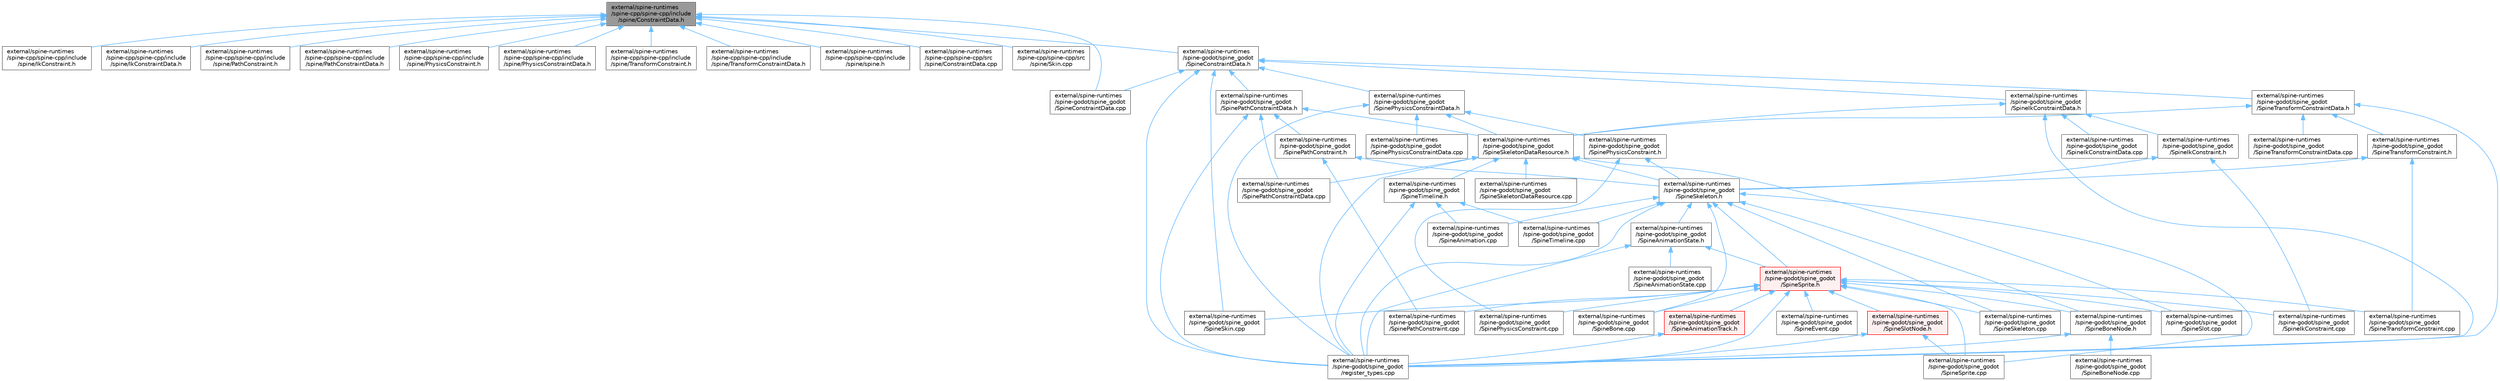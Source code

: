 digraph "external/spine-runtimes/spine-cpp/spine-cpp/include/spine/ConstraintData.h"
{
 // LATEX_PDF_SIZE
  bgcolor="transparent";
  edge [fontname=Helvetica,fontsize=10,labelfontname=Helvetica,labelfontsize=10];
  node [fontname=Helvetica,fontsize=10,shape=box,height=0.2,width=0.4];
  Node1 [id="Node000001",label="external/spine-runtimes\l/spine-cpp/spine-cpp/include\l/spine/ConstraintData.h",height=0.2,width=0.4,color="gray40", fillcolor="grey60", style="filled", fontcolor="black",tooltip=" "];
  Node1 -> Node2 [id="edge85_Node000001_Node000002",dir="back",color="steelblue1",style="solid",tooltip=" "];
  Node2 [id="Node000002",label="external/spine-runtimes\l/spine-cpp/spine-cpp/include\l/spine/IkConstraint.h",height=0.2,width=0.4,color="grey40", fillcolor="white", style="filled",URL="$p_2spine-cpp_2include_2spine_2_ik_constraint_8h.html",tooltip=" "];
  Node1 -> Node3 [id="edge86_Node000001_Node000003",dir="back",color="steelblue1",style="solid",tooltip=" "];
  Node3 [id="Node000003",label="external/spine-runtimes\l/spine-cpp/spine-cpp/include\l/spine/IkConstraintData.h",height=0.2,width=0.4,color="grey40", fillcolor="white", style="filled",URL="$p_2spine-cpp_2include_2spine_2_ik_constraint_data_8h.html",tooltip=" "];
  Node1 -> Node4 [id="edge87_Node000001_Node000004",dir="back",color="steelblue1",style="solid",tooltip=" "];
  Node4 [id="Node000004",label="external/spine-runtimes\l/spine-cpp/spine-cpp/include\l/spine/PathConstraint.h",height=0.2,width=0.4,color="grey40", fillcolor="white", style="filled",URL="$p_2spine-cpp_2include_2spine_2_path_constraint_8h.html",tooltip=" "];
  Node1 -> Node5 [id="edge88_Node000001_Node000005",dir="back",color="steelblue1",style="solid",tooltip=" "];
  Node5 [id="Node000005",label="external/spine-runtimes\l/spine-cpp/spine-cpp/include\l/spine/PathConstraintData.h",height=0.2,width=0.4,color="grey40", fillcolor="white", style="filled",URL="$p_2spine-cpp_2include_2spine_2_path_constraint_data_8h.html",tooltip=" "];
  Node1 -> Node6 [id="edge89_Node000001_Node000006",dir="back",color="steelblue1",style="solid",tooltip=" "];
  Node6 [id="Node000006",label="external/spine-runtimes\l/spine-cpp/spine-cpp/include\l/spine/PhysicsConstraint.h",height=0.2,width=0.4,color="grey40", fillcolor="white", style="filled",URL="$p_2spine-cpp_2include_2spine_2_physics_constraint_8h.html",tooltip=" "];
  Node1 -> Node7 [id="edge90_Node000001_Node000007",dir="back",color="steelblue1",style="solid",tooltip=" "];
  Node7 [id="Node000007",label="external/spine-runtimes\l/spine-cpp/spine-cpp/include\l/spine/PhysicsConstraintData.h",height=0.2,width=0.4,color="grey40", fillcolor="white", style="filled",URL="$p_2spine-cpp_2include_2spine_2_physics_constraint_data_8h.html",tooltip=" "];
  Node1 -> Node8 [id="edge91_Node000001_Node000008",dir="back",color="steelblue1",style="solid",tooltip=" "];
  Node8 [id="Node000008",label="external/spine-runtimes\l/spine-cpp/spine-cpp/include\l/spine/TransformConstraint.h",height=0.2,width=0.4,color="grey40", fillcolor="white", style="filled",URL="$p_2spine-cpp_2include_2spine_2_transform_constraint_8h.html",tooltip=" "];
  Node1 -> Node9 [id="edge92_Node000001_Node000009",dir="back",color="steelblue1",style="solid",tooltip=" "];
  Node9 [id="Node000009",label="external/spine-runtimes\l/spine-cpp/spine-cpp/include\l/spine/TransformConstraintData.h",height=0.2,width=0.4,color="grey40", fillcolor="white", style="filled",URL="$p_2spine-cpp_2include_2spine_2_transform_constraint_data_8h.html",tooltip=" "];
  Node1 -> Node10 [id="edge93_Node000001_Node000010",dir="back",color="steelblue1",style="solid",tooltip=" "];
  Node10 [id="Node000010",label="external/spine-runtimes\l/spine-cpp/spine-cpp/include\l/spine/spine.h",height=0.2,width=0.4,color="grey40", fillcolor="white", style="filled",URL="$p_2spine-cpp_2include_2spine_2spine_8h.html",tooltip=" "];
  Node1 -> Node11 [id="edge94_Node000001_Node000011",dir="back",color="steelblue1",style="solid",tooltip=" "];
  Node11 [id="Node000011",label="external/spine-runtimes\l/spine-cpp/spine-cpp/src\l/spine/ConstraintData.cpp",height=0.2,width=0.4,color="grey40", fillcolor="white", style="filled",URL="$_constraint_data_8cpp.html",tooltip=" "];
  Node1 -> Node12 [id="edge95_Node000001_Node000012",dir="back",color="steelblue1",style="solid",tooltip=" "];
  Node12 [id="Node000012",label="external/spine-runtimes\l/spine-cpp/spine-cpp/src\l/spine/Skin.cpp",height=0.2,width=0.4,color="grey40", fillcolor="white", style="filled",URL="$_skin_8cpp.html",tooltip=" "];
  Node1 -> Node13 [id="edge96_Node000001_Node000013",dir="back",color="steelblue1",style="solid",tooltip=" "];
  Node13 [id="Node000013",label="external/spine-runtimes\l/spine-godot/spine_godot\l/SpineConstraintData.cpp",height=0.2,width=0.4,color="grey40", fillcolor="white", style="filled",URL="$_spine_constraint_data_8cpp.html",tooltip=" "];
  Node1 -> Node14 [id="edge97_Node000001_Node000014",dir="back",color="steelblue1",style="solid",tooltip=" "];
  Node14 [id="Node000014",label="external/spine-runtimes\l/spine-godot/spine_godot\l/SpineConstraintData.h",height=0.2,width=0.4,color="grey40", fillcolor="white", style="filled",URL="$_spine_constraint_data_8h.html",tooltip=" "];
  Node14 -> Node13 [id="edge98_Node000014_Node000013",dir="back",color="steelblue1",style="solid",tooltip=" "];
  Node14 -> Node15 [id="edge99_Node000014_Node000015",dir="back",color="steelblue1",style="solid",tooltip=" "];
  Node15 [id="Node000015",label="external/spine-runtimes\l/spine-godot/spine_godot\l/SpineIkConstraintData.h",height=0.2,width=0.4,color="grey40", fillcolor="white", style="filled",URL="$_spine_ik_constraint_data_8h.html",tooltip=" "];
  Node15 -> Node16 [id="edge100_Node000015_Node000016",dir="back",color="steelblue1",style="solid",tooltip=" "];
  Node16 [id="Node000016",label="external/spine-runtimes\l/spine-godot/spine_godot\l/SpineIkConstraint.h",height=0.2,width=0.4,color="grey40", fillcolor="white", style="filled",URL="$_spine_ik_constraint_8h.html",tooltip=" "];
  Node16 -> Node17 [id="edge101_Node000016_Node000017",dir="back",color="steelblue1",style="solid",tooltip=" "];
  Node17 [id="Node000017",label="external/spine-runtimes\l/spine-godot/spine_godot\l/SpineIkConstraint.cpp",height=0.2,width=0.4,color="grey40", fillcolor="white", style="filled",URL="$_spine_ik_constraint_8cpp.html",tooltip=" "];
  Node16 -> Node18 [id="edge102_Node000016_Node000018",dir="back",color="steelblue1",style="solid",tooltip=" "];
  Node18 [id="Node000018",label="external/spine-runtimes\l/spine-godot/spine_godot\l/SpineSkeleton.h",height=0.2,width=0.4,color="grey40", fillcolor="white", style="filled",URL="$_spine_skeleton_8h.html",tooltip=" "];
  Node18 -> Node19 [id="edge103_Node000018_Node000019",dir="back",color="steelblue1",style="solid",tooltip=" "];
  Node19 [id="Node000019",label="external/spine-runtimes\l/spine-godot/spine_godot\l/SpineAnimation.cpp",height=0.2,width=0.4,color="grey40", fillcolor="white", style="filled",URL="$_spine_animation_8cpp.html",tooltip=" "];
  Node18 -> Node20 [id="edge104_Node000018_Node000020",dir="back",color="steelblue1",style="solid",tooltip=" "];
  Node20 [id="Node000020",label="external/spine-runtimes\l/spine-godot/spine_godot\l/SpineAnimationState.h",height=0.2,width=0.4,color="grey40", fillcolor="white", style="filled",URL="$_spine_animation_state_8h.html",tooltip=" "];
  Node20 -> Node21 [id="edge105_Node000020_Node000021",dir="back",color="steelblue1",style="solid",tooltip=" "];
  Node21 [id="Node000021",label="external/spine-runtimes\l/spine-godot/spine_godot\l/SpineAnimationState.cpp",height=0.2,width=0.4,color="grey40", fillcolor="white", style="filled",URL="$_spine_animation_state_8cpp.html",tooltip=" "];
  Node20 -> Node22 [id="edge106_Node000020_Node000022",dir="back",color="steelblue1",style="solid",tooltip=" "];
  Node22 [id="Node000022",label="external/spine-runtimes\l/spine-godot/spine_godot\l/SpineSprite.h",height=0.2,width=0.4,color="red", fillcolor="#FFF0F0", style="filled",URL="$_spine_sprite_8h.html",tooltip=" "];
  Node22 -> Node23 [id="edge107_Node000022_Node000023",dir="back",color="steelblue1",style="solid",tooltip=" "];
  Node23 [id="Node000023",label="external/spine-runtimes\l/spine-godot/spine_godot\l/SpineAnimationTrack.h",height=0.2,width=0.4,color="red", fillcolor="#FFF0F0", style="filled",URL="$_spine_animation_track_8h.html",tooltip=" "];
  Node23 -> Node25 [id="edge108_Node000023_Node000025",dir="back",color="steelblue1",style="solid",tooltip=" "];
  Node25 [id="Node000025",label="external/spine-runtimes\l/spine-godot/spine_godot\l/register_types.cpp",height=0.2,width=0.4,color="grey40", fillcolor="white", style="filled",URL="$register__types_8cpp.html",tooltip=" "];
  Node22 -> Node26 [id="edge109_Node000022_Node000026",dir="back",color="steelblue1",style="solid",tooltip=" "];
  Node26 [id="Node000026",label="external/spine-runtimes\l/spine-godot/spine_godot\l/SpineBone.cpp",height=0.2,width=0.4,color="grey40", fillcolor="white", style="filled",URL="$_spine_bone_8cpp.html",tooltip=" "];
  Node22 -> Node27 [id="edge110_Node000022_Node000027",dir="back",color="steelblue1",style="solid",tooltip=" "];
  Node27 [id="Node000027",label="external/spine-runtimes\l/spine-godot/spine_godot\l/SpineBoneNode.h",height=0.2,width=0.4,color="grey40", fillcolor="white", style="filled",URL="$_spine_bone_node_8h.html",tooltip=" "];
  Node27 -> Node28 [id="edge111_Node000027_Node000028",dir="back",color="steelblue1",style="solid",tooltip=" "];
  Node28 [id="Node000028",label="external/spine-runtimes\l/spine-godot/spine_godot\l/SpineBoneNode.cpp",height=0.2,width=0.4,color="grey40", fillcolor="white", style="filled",URL="$_spine_bone_node_8cpp.html",tooltip=" "];
  Node27 -> Node25 [id="edge112_Node000027_Node000025",dir="back",color="steelblue1",style="solid",tooltip=" "];
  Node22 -> Node29 [id="edge113_Node000022_Node000029",dir="back",color="steelblue1",style="solid",tooltip=" "];
  Node29 [id="Node000029",label="external/spine-runtimes\l/spine-godot/spine_godot\l/SpineEvent.cpp",height=0.2,width=0.4,color="grey40", fillcolor="white", style="filled",URL="$_spine_event_8cpp.html",tooltip=" "];
  Node22 -> Node17 [id="edge114_Node000022_Node000017",dir="back",color="steelblue1",style="solid",tooltip=" "];
  Node22 -> Node30 [id="edge115_Node000022_Node000030",dir="back",color="steelblue1",style="solid",tooltip=" "];
  Node30 [id="Node000030",label="external/spine-runtimes\l/spine-godot/spine_godot\l/SpinePathConstraint.cpp",height=0.2,width=0.4,color="grey40", fillcolor="white", style="filled",URL="$_spine_path_constraint_8cpp.html",tooltip=" "];
  Node22 -> Node31 [id="edge116_Node000022_Node000031",dir="back",color="steelblue1",style="solid",tooltip=" "];
  Node31 [id="Node000031",label="external/spine-runtimes\l/spine-godot/spine_godot\l/SpinePhysicsConstraint.cpp",height=0.2,width=0.4,color="grey40", fillcolor="white", style="filled",URL="$_spine_physics_constraint_8cpp.html",tooltip=" "];
  Node22 -> Node32 [id="edge117_Node000022_Node000032",dir="back",color="steelblue1",style="solid",tooltip=" "];
  Node32 [id="Node000032",label="external/spine-runtimes\l/spine-godot/spine_godot\l/SpineSkeleton.cpp",height=0.2,width=0.4,color="grey40", fillcolor="white", style="filled",URL="$_spine_skeleton_8cpp.html",tooltip=" "];
  Node22 -> Node33 [id="edge118_Node000022_Node000033",dir="back",color="steelblue1",style="solid",tooltip=" "];
  Node33 [id="Node000033",label="external/spine-runtimes\l/spine-godot/spine_godot\l/SpineSkin.cpp",height=0.2,width=0.4,color="grey40", fillcolor="white", style="filled",URL="$_spine_skin_8cpp.html",tooltip=" "];
  Node22 -> Node34 [id="edge119_Node000022_Node000034",dir="back",color="steelblue1",style="solid",tooltip=" "];
  Node34 [id="Node000034",label="external/spine-runtimes\l/spine-godot/spine_godot\l/SpineSlot.cpp",height=0.2,width=0.4,color="grey40", fillcolor="white", style="filled",URL="$_spine_slot_8cpp.html",tooltip=" "];
  Node22 -> Node35 [id="edge120_Node000022_Node000035",dir="back",color="steelblue1",style="solid",tooltip=" "];
  Node35 [id="Node000035",label="external/spine-runtimes\l/spine-godot/spine_godot\l/SpineSlotNode.h",height=0.2,width=0.4,color="red", fillcolor="#FFF0F0", style="filled",URL="$_spine_slot_node_8h.html",tooltip=" "];
  Node35 -> Node37 [id="edge121_Node000035_Node000037",dir="back",color="steelblue1",style="solid",tooltip=" "];
  Node37 [id="Node000037",label="external/spine-runtimes\l/spine-godot/spine_godot\l/SpineSprite.cpp",height=0.2,width=0.4,color="grey40", fillcolor="white", style="filled",URL="$_spine_sprite_8cpp.html",tooltip=" "];
  Node35 -> Node25 [id="edge122_Node000035_Node000025",dir="back",color="steelblue1",style="solid",tooltip=" "];
  Node22 -> Node37 [id="edge123_Node000022_Node000037",dir="back",color="steelblue1",style="solid",tooltip=" "];
  Node22 -> Node40 [id="edge124_Node000022_Node000040",dir="back",color="steelblue1",style="solid",tooltip=" "];
  Node40 [id="Node000040",label="external/spine-runtimes\l/spine-godot/spine_godot\l/SpineTransformConstraint.cpp",height=0.2,width=0.4,color="grey40", fillcolor="white", style="filled",URL="$_spine_transform_constraint_8cpp.html",tooltip=" "];
  Node22 -> Node25 [id="edge125_Node000022_Node000025",dir="back",color="steelblue1",style="solid",tooltip=" "];
  Node20 -> Node25 [id="edge126_Node000020_Node000025",dir="back",color="steelblue1",style="solid",tooltip=" "];
  Node18 -> Node26 [id="edge127_Node000018_Node000026",dir="back",color="steelblue1",style="solid",tooltip=" "];
  Node18 -> Node27 [id="edge128_Node000018_Node000027",dir="back",color="steelblue1",style="solid",tooltip=" "];
  Node18 -> Node32 [id="edge129_Node000018_Node000032",dir="back",color="steelblue1",style="solid",tooltip=" "];
  Node18 -> Node37 [id="edge130_Node000018_Node000037",dir="back",color="steelblue1",style="solid",tooltip=" "];
  Node18 -> Node22 [id="edge131_Node000018_Node000022",dir="back",color="steelblue1",style="solid",tooltip=" "];
  Node18 -> Node41 [id="edge132_Node000018_Node000041",dir="back",color="steelblue1",style="solid",tooltip=" "];
  Node41 [id="Node000041",label="external/spine-runtimes\l/spine-godot/spine_godot\l/SpineTimeline.cpp",height=0.2,width=0.4,color="grey40", fillcolor="white", style="filled",URL="$_spine_timeline_8cpp.html",tooltip=" "];
  Node18 -> Node25 [id="edge133_Node000018_Node000025",dir="back",color="steelblue1",style="solid",tooltip=" "];
  Node15 -> Node42 [id="edge134_Node000015_Node000042",dir="back",color="steelblue1",style="solid",tooltip=" "];
  Node42 [id="Node000042",label="external/spine-runtimes\l/spine-godot/spine_godot\l/SpineIkConstraintData.cpp",height=0.2,width=0.4,color="grey40", fillcolor="white", style="filled",URL="$_spine_ik_constraint_data_8cpp.html",tooltip=" "];
  Node15 -> Node43 [id="edge135_Node000015_Node000043",dir="back",color="steelblue1",style="solid",tooltip=" "];
  Node43 [id="Node000043",label="external/spine-runtimes\l/spine-godot/spine_godot\l/SpineSkeletonDataResource.h",height=0.2,width=0.4,color="grey40", fillcolor="white", style="filled",URL="$_spine_skeleton_data_resource_8h.html",tooltip=" "];
  Node43 -> Node44 [id="edge136_Node000043_Node000044",dir="back",color="steelblue1",style="solid",tooltip=" "];
  Node44 [id="Node000044",label="external/spine-runtimes\l/spine-godot/spine_godot\l/SpinePathConstraintData.cpp",height=0.2,width=0.4,color="grey40", fillcolor="white", style="filled",URL="$_spine_path_constraint_data_8cpp.html",tooltip=" "];
  Node43 -> Node18 [id="edge137_Node000043_Node000018",dir="back",color="steelblue1",style="solid",tooltip=" "];
  Node43 -> Node45 [id="edge138_Node000043_Node000045",dir="back",color="steelblue1",style="solid",tooltip=" "];
  Node45 [id="Node000045",label="external/spine-runtimes\l/spine-godot/spine_godot\l/SpineSkeletonDataResource.cpp",height=0.2,width=0.4,color="grey40", fillcolor="white", style="filled",URL="$_spine_skeleton_data_resource_8cpp.html",tooltip=" "];
  Node43 -> Node34 [id="edge139_Node000043_Node000034",dir="back",color="steelblue1",style="solid",tooltip=" "];
  Node43 -> Node46 [id="edge140_Node000043_Node000046",dir="back",color="steelblue1",style="solid",tooltip=" "];
  Node46 [id="Node000046",label="external/spine-runtimes\l/spine-godot/spine_godot\l/SpineTimeline.h",height=0.2,width=0.4,color="grey40", fillcolor="white", style="filled",URL="$_spine_timeline_8h.html",tooltip=" "];
  Node46 -> Node19 [id="edge141_Node000046_Node000019",dir="back",color="steelblue1",style="solid",tooltip=" "];
  Node46 -> Node41 [id="edge142_Node000046_Node000041",dir="back",color="steelblue1",style="solid",tooltip=" "];
  Node46 -> Node25 [id="edge143_Node000046_Node000025",dir="back",color="steelblue1",style="solid",tooltip=" "];
  Node43 -> Node25 [id="edge144_Node000043_Node000025",dir="back",color="steelblue1",style="solid",tooltip=" "];
  Node15 -> Node25 [id="edge145_Node000015_Node000025",dir="back",color="steelblue1",style="solid",tooltip=" "];
  Node14 -> Node47 [id="edge146_Node000014_Node000047",dir="back",color="steelblue1",style="solid",tooltip=" "];
  Node47 [id="Node000047",label="external/spine-runtimes\l/spine-godot/spine_godot\l/SpinePathConstraintData.h",height=0.2,width=0.4,color="grey40", fillcolor="white", style="filled",URL="$_spine_path_constraint_data_8h.html",tooltip=" "];
  Node47 -> Node48 [id="edge147_Node000047_Node000048",dir="back",color="steelblue1",style="solid",tooltip=" "];
  Node48 [id="Node000048",label="external/spine-runtimes\l/spine-godot/spine_godot\l/SpinePathConstraint.h",height=0.2,width=0.4,color="grey40", fillcolor="white", style="filled",URL="$_spine_path_constraint_8h.html",tooltip=" "];
  Node48 -> Node30 [id="edge148_Node000048_Node000030",dir="back",color="steelblue1",style="solid",tooltip=" "];
  Node48 -> Node18 [id="edge149_Node000048_Node000018",dir="back",color="steelblue1",style="solid",tooltip=" "];
  Node47 -> Node44 [id="edge150_Node000047_Node000044",dir="back",color="steelblue1",style="solid",tooltip=" "];
  Node47 -> Node43 [id="edge151_Node000047_Node000043",dir="back",color="steelblue1",style="solid",tooltip=" "];
  Node47 -> Node25 [id="edge152_Node000047_Node000025",dir="back",color="steelblue1",style="solid",tooltip=" "];
  Node14 -> Node49 [id="edge153_Node000014_Node000049",dir="back",color="steelblue1",style="solid",tooltip=" "];
  Node49 [id="Node000049",label="external/spine-runtimes\l/spine-godot/spine_godot\l/SpinePhysicsConstraintData.h",height=0.2,width=0.4,color="grey40", fillcolor="white", style="filled",URL="$_spine_physics_constraint_data_8h.html",tooltip=" "];
  Node49 -> Node50 [id="edge154_Node000049_Node000050",dir="back",color="steelblue1",style="solid",tooltip=" "];
  Node50 [id="Node000050",label="external/spine-runtimes\l/spine-godot/spine_godot\l/SpinePhysicsConstraint.h",height=0.2,width=0.4,color="grey40", fillcolor="white", style="filled",URL="$_spine_physics_constraint_8h.html",tooltip=" "];
  Node50 -> Node31 [id="edge155_Node000050_Node000031",dir="back",color="steelblue1",style="solid",tooltip=" "];
  Node50 -> Node18 [id="edge156_Node000050_Node000018",dir="back",color="steelblue1",style="solid",tooltip=" "];
  Node49 -> Node51 [id="edge157_Node000049_Node000051",dir="back",color="steelblue1",style="solid",tooltip=" "];
  Node51 [id="Node000051",label="external/spine-runtimes\l/spine-godot/spine_godot\l/SpinePhysicsConstraintData.cpp",height=0.2,width=0.4,color="grey40", fillcolor="white", style="filled",URL="$_spine_physics_constraint_data_8cpp.html",tooltip=" "];
  Node49 -> Node43 [id="edge158_Node000049_Node000043",dir="back",color="steelblue1",style="solid",tooltip=" "];
  Node49 -> Node25 [id="edge159_Node000049_Node000025",dir="back",color="steelblue1",style="solid",tooltip=" "];
  Node14 -> Node33 [id="edge160_Node000014_Node000033",dir="back",color="steelblue1",style="solid",tooltip=" "];
  Node14 -> Node52 [id="edge161_Node000014_Node000052",dir="back",color="steelblue1",style="solid",tooltip=" "];
  Node52 [id="Node000052",label="external/spine-runtimes\l/spine-godot/spine_godot\l/SpineTransformConstraintData.h",height=0.2,width=0.4,color="grey40", fillcolor="white", style="filled",URL="$_spine_transform_constraint_data_8h.html",tooltip=" "];
  Node52 -> Node43 [id="edge162_Node000052_Node000043",dir="back",color="steelblue1",style="solid",tooltip=" "];
  Node52 -> Node53 [id="edge163_Node000052_Node000053",dir="back",color="steelblue1",style="solid",tooltip=" "];
  Node53 [id="Node000053",label="external/spine-runtimes\l/spine-godot/spine_godot\l/SpineTransformConstraint.h",height=0.2,width=0.4,color="grey40", fillcolor="white", style="filled",URL="$_spine_transform_constraint_8h.html",tooltip=" "];
  Node53 -> Node18 [id="edge164_Node000053_Node000018",dir="back",color="steelblue1",style="solid",tooltip=" "];
  Node53 -> Node40 [id="edge165_Node000053_Node000040",dir="back",color="steelblue1",style="solid",tooltip=" "];
  Node52 -> Node54 [id="edge166_Node000052_Node000054",dir="back",color="steelblue1",style="solid",tooltip=" "];
  Node54 [id="Node000054",label="external/spine-runtimes\l/spine-godot/spine_godot\l/SpineTransformConstraintData.cpp",height=0.2,width=0.4,color="grey40", fillcolor="white", style="filled",URL="$_spine_transform_constraint_data_8cpp.html",tooltip=" "];
  Node52 -> Node25 [id="edge167_Node000052_Node000025",dir="back",color="steelblue1",style="solid",tooltip=" "];
  Node14 -> Node25 [id="edge168_Node000014_Node000025",dir="back",color="steelblue1",style="solid",tooltip=" "];
}
